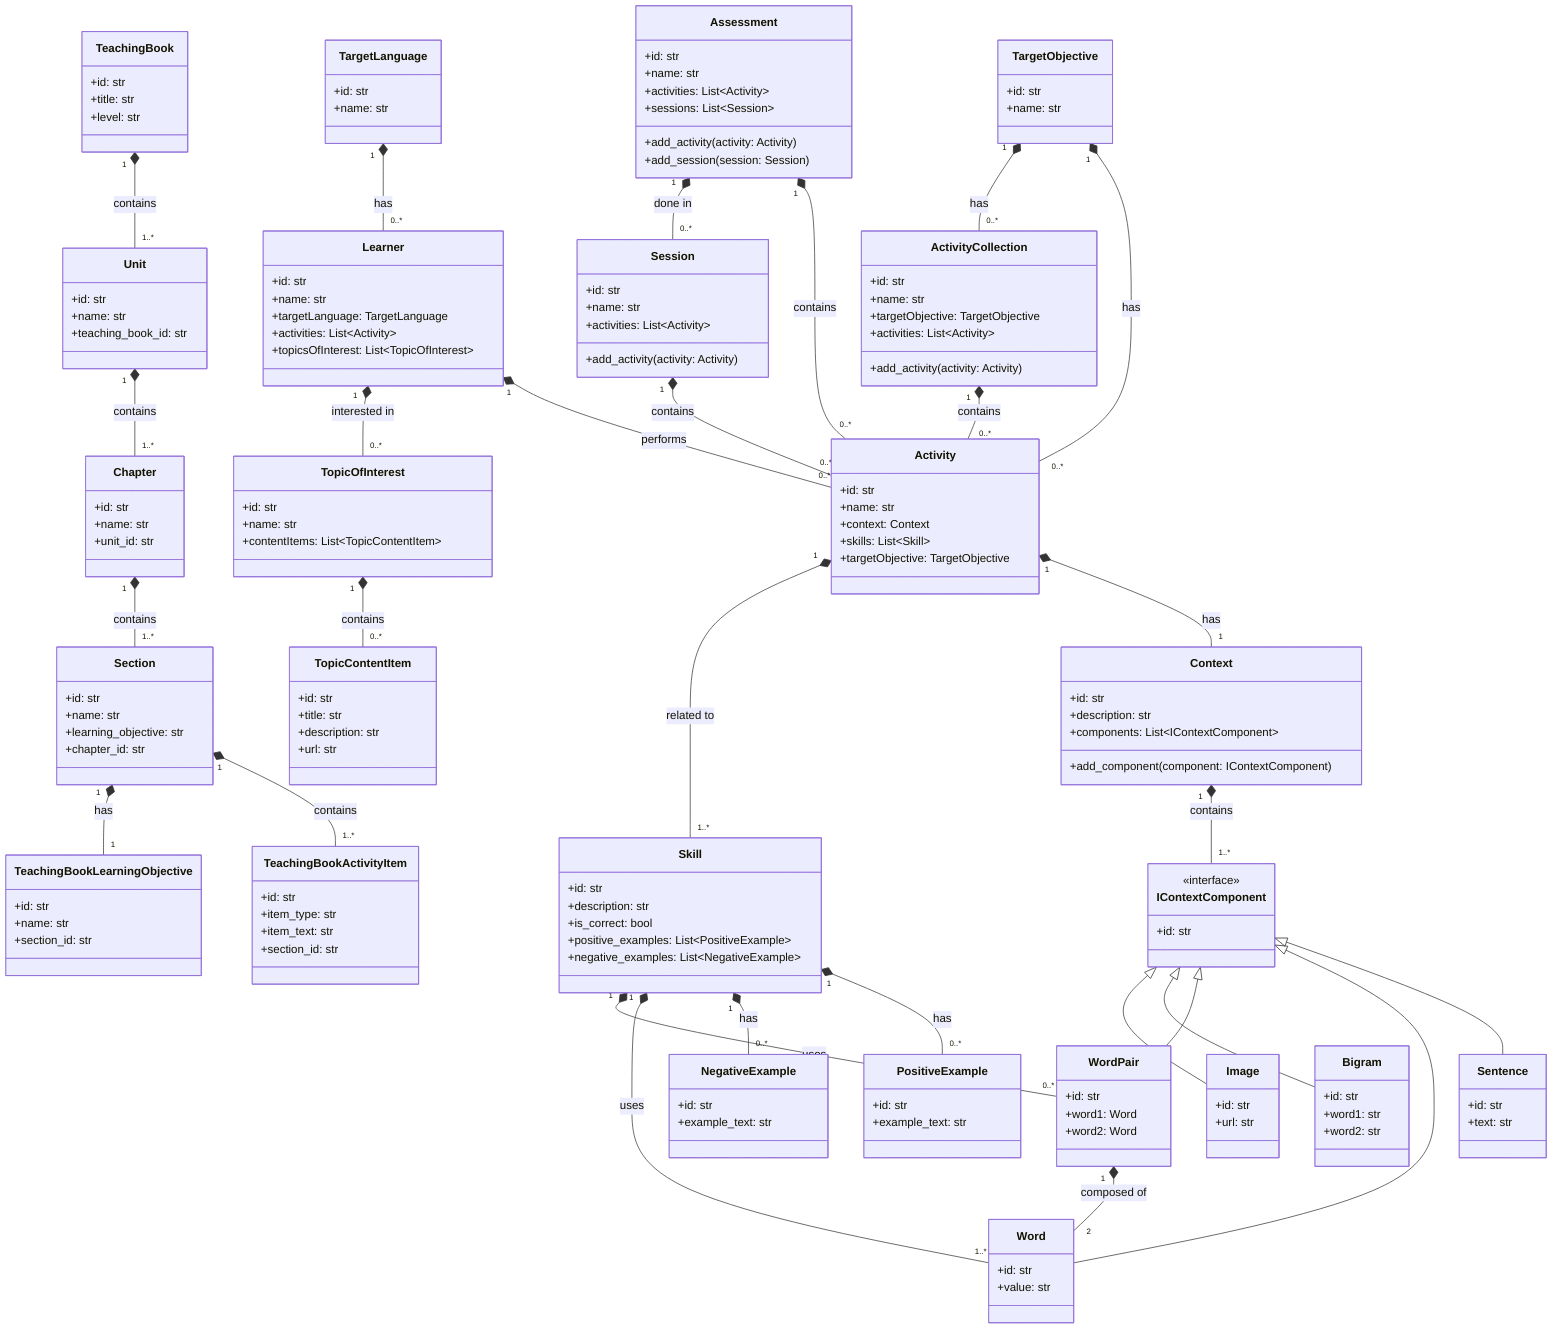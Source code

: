 classDiagram
        class TeachingBook {
        +id: str
        +title: str
        +level: str
    }

    class Unit {
        +id: str
        +name: str
        +teaching_book_id: str
    }

    class Chapter {
        +id: str
        +name: str
        +unit_id: str
    }

    class Section {
        +id: str
        +name: str
        +learning_objective: str
        +chapter_id: str
    }

    class TeachingBookLearningObjective {
        +id: str
        +name: str
        +section_id: str
    }

    class TeachingBookActivityItem {
        +id: str
        +item_type: str
        +item_text: str
        +section_id: str
    }

    class TargetLanguage {
        +id: str
        +name: str
    }

    class TargetObjective {
        +id: str
        +name: str
    }

    class Learner {
        +id: str
        +name: str
        +targetLanguage: TargetLanguage
        +activities: List~Activity~
        +topicsOfInterest: List~TopicOfInterest~
    }

    class TopicOfInterest {
        +id: str
        +name: str
        +contentItems: List~TopicContentItem~
    }

    class TopicContentItem {
        +id: str
        +title: str
        +description: str
        +url: str
    }

    class IContextComponent {
        <<interface>>
        +id: str
    }

    class Sentence {
        +id: str
        +text: str
    }

    class Word {
        +id: str
        +value: str
    }

    class WordPair {
        +id: str
        +word1: Word
        +word2: Word
    }

    class Bigram {
        +id: str
        +word1: str
        +word2: str
    }

    class Image {
        +id: str
        +url: str
    }

    class Context {
        +id: str
        +description: str
        +components: List~IContextComponent~
        +add_component(component: IContextComponent)
    }

    class Activity {
        +id: str
        +name: str
        +context: Context
        +skills: List~Skill~
        +targetObjective: TargetObjective
    }

    class ActivityCollection {
        +id: str
        +name: str
        +targetObjective: TargetObjective
        +activities: List~Activity~
        +add_activity(activity: Activity)
    }

    class Skill {
        +id: str
        +description: str
        +is_correct: bool
        +positive_examples: List~PositiveExample~
        +negative_examples: List~NegativeExample~
    }

    class PositiveExample {
        +id: str
        +example_text: str
    }

    class NegativeExample {
        +id: str
        +example_text: str
    }

    class Session {
        +id: str
        +name: str
        +activities: List~Activity~
        +add_activity(activity: Activity)
    }

    class Assessment {
        +id: str
        +name: str
        +activities: List~Activity~
        +sessions: List~Session~
        +add_activity(activity: Activity)
        +add_session(session: Session)
    }

    TargetLanguage "1" *-- "0..*" Learner : has
    TargetObjective "1" *-- "0..*" Activity : has
    TargetObjective "1" *-- "0..*" ActivityCollection : has

    IContextComponent <|-- Sentence
    IContextComponent <|-- Word
    IContextComponent <|-- WordPair
    IContextComponent <|-- Bigram
    IContextComponent <|-- Image

    Context "1" *-- "1..*" IContextComponent : contains
    Activity "1" *-- "1" Context : has
    ActivityCollection "1" *-- "0..*" Activity : contains

    WordPair "1" *-- "2" Word : composed of

    Skill "1" *-- "0..*" PositiveExample : has
    Skill "1" *-- "0..*" NegativeExample : has
    Skill "1" *-- "1..*" Word : uses
    Skill "1" *-- "0..*" WordPair : uses

    Session "1" *-- "0..*" Activity : contains
    Activity "1" *-- "1..*" Skill : related to

    Assessment "1" *-- "0..*" Activity : contains
    Assessment "1" *-- "0..*" Session : done in

    Learner "1" *-- "0..*" Activity : performs
    Learner "1" *-- "0..*" TopicOfInterest : interested in
    TopicOfInterest "1" *-- "0..*" TopicContentItem : contains

    TeachingBook "1" *-- "1..*" Unit : contains
    Unit "1" *-- "1..*" Chapter : contains
    Chapter "1" *-- "1..*" Section : contains
    Section "1" *-- "1..*" TeachingBookActivityItem : contains
    Section "1" *-- "1" TeachingBookLearningObjective : has